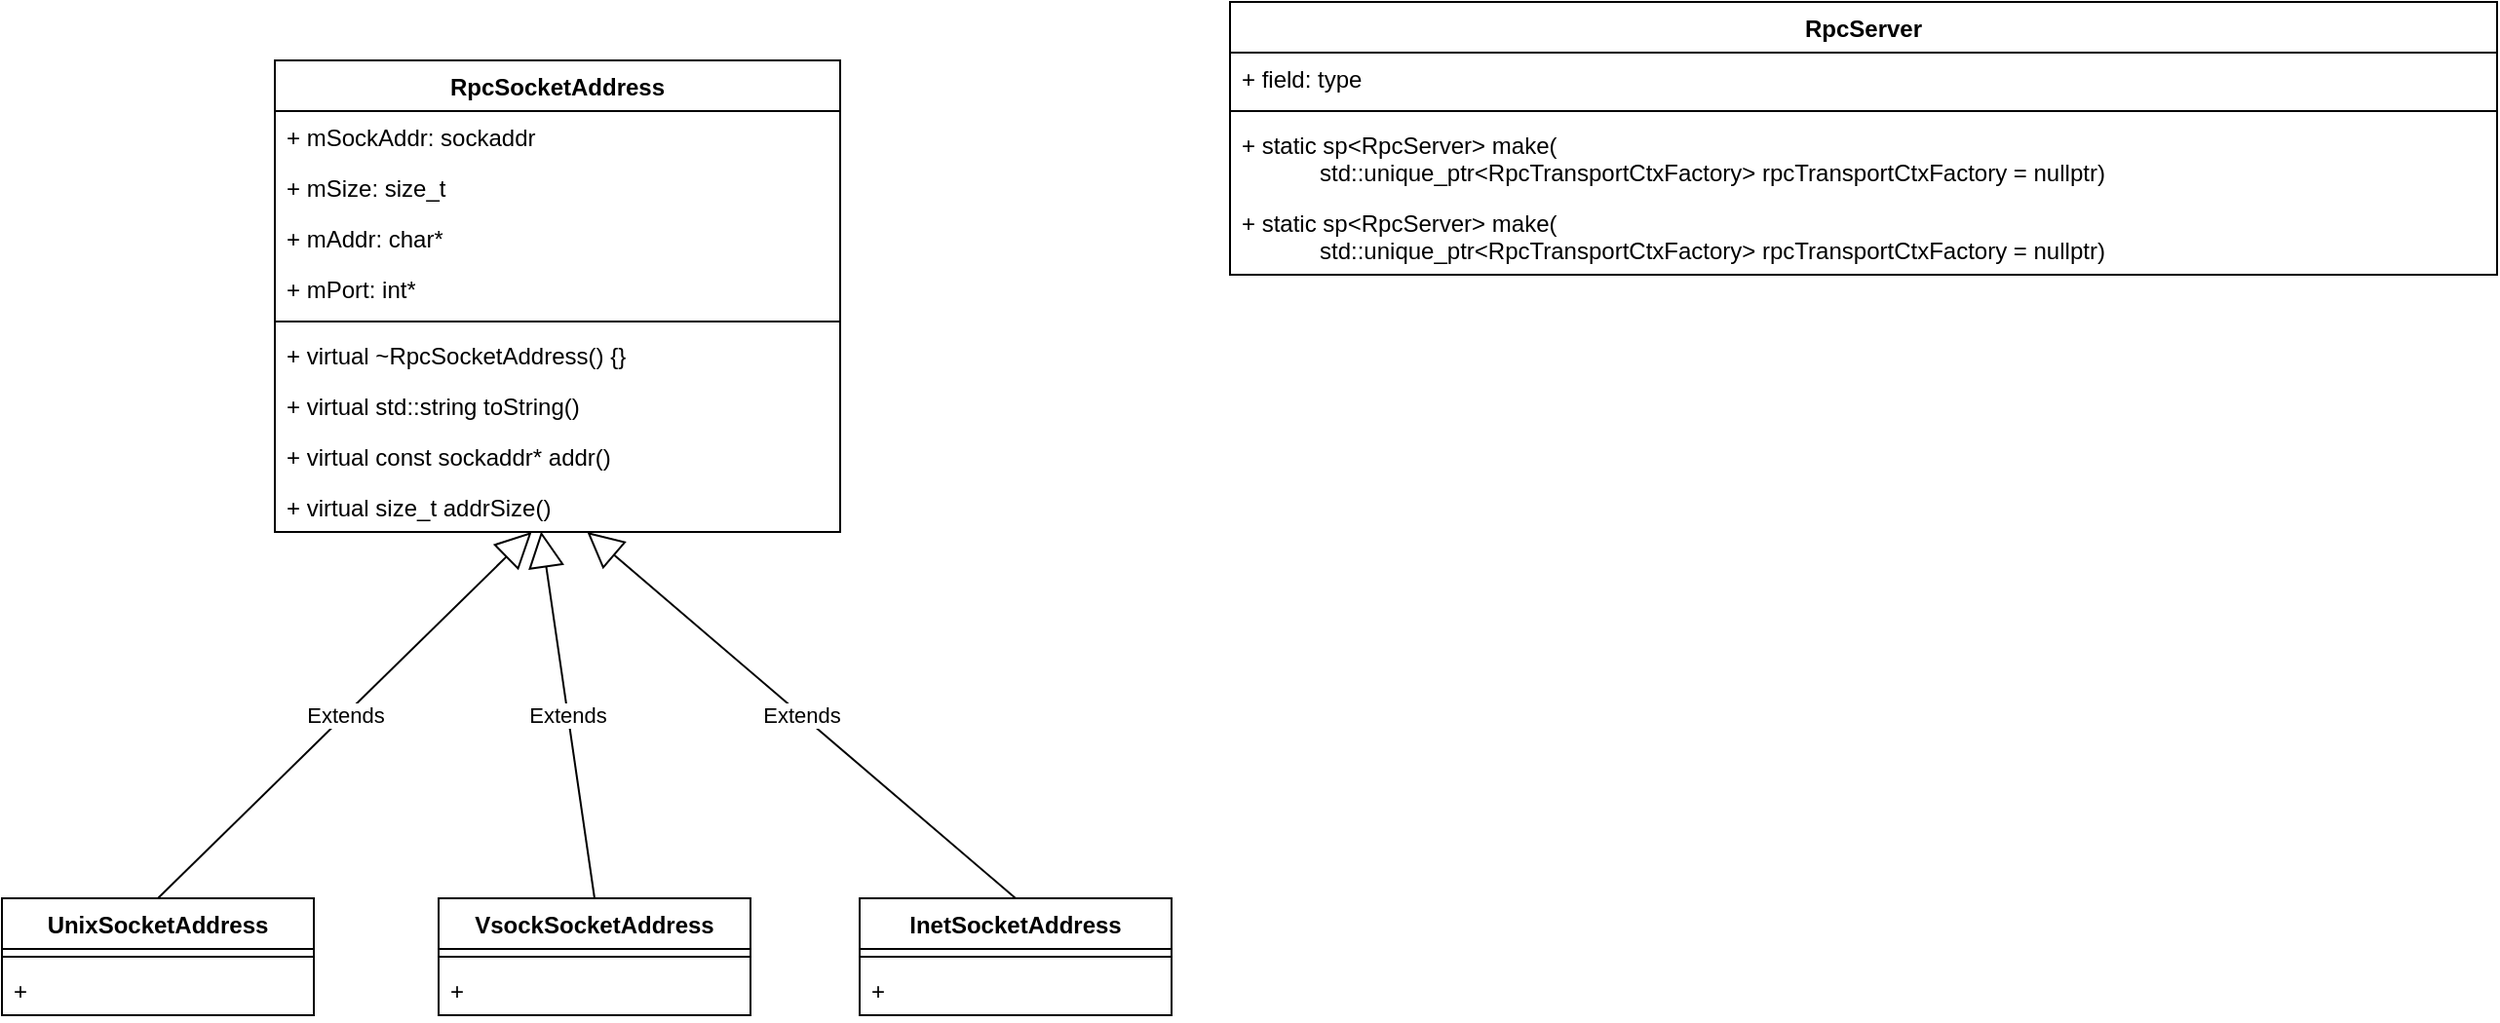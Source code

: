 <mxfile version="24.7.6">
  <diagram name="第 1 页" id="H_8We8UubYNgWz_qhoj8">
    <mxGraphModel dx="1207" dy="661" grid="1" gridSize="10" guides="1" tooltips="1" connect="1" arrows="1" fold="1" page="1" pageScale="1" pageWidth="827" pageHeight="1169" math="0" shadow="0">
      <root>
        <mxCell id="0" />
        <mxCell id="1" parent="0" />
        <mxCell id="p69GbGtiznkZSxi_15MH-1" value="&lt;b style=&quot;border-color: var(--border-color);&quot;&gt;RpcSocketAddress&lt;/b&gt;" style="swimlane;fontStyle=1;align=center;verticalAlign=top;childLayout=stackLayout;horizontal=1;startSize=26;horizontalStack=0;resizeParent=1;resizeParentMax=0;resizeLast=0;collapsible=1;marginBottom=0;whiteSpace=wrap;html=1;" vertex="1" parent="1">
          <mxGeometry x="330" y="120" width="290" height="242" as="geometry">
            <mxRectangle x="350" y="320" width="150" height="30" as="alternateBounds" />
          </mxGeometry>
        </mxCell>
        <mxCell id="p69GbGtiznkZSxi_15MH-27" value="&lt;div&gt;&lt;span style=&quot;background-color: initial;&quot;&gt;+ mSockAddr&lt;/span&gt;&lt;span style=&quot;background-color: initial;&quot;&gt;: sockaddr&lt;/span&gt;&lt;/div&gt;" style="text;strokeColor=none;fillColor=none;align=left;verticalAlign=top;spacingLeft=4;spacingRight=4;overflow=hidden;rotatable=0;points=[[0,0.5],[1,0.5]];portConstraint=eastwest;whiteSpace=wrap;html=1;" vertex="1" parent="p69GbGtiznkZSxi_15MH-1">
          <mxGeometry y="26" width="290" height="26" as="geometry" />
        </mxCell>
        <mxCell id="p69GbGtiznkZSxi_15MH-24" value="&lt;div&gt;&lt;span style=&quot;background-color: initial;&quot;&gt;+ mSize&lt;/span&gt;&lt;span style=&quot;background-color: initial;&quot;&gt;: size_t&lt;/span&gt;&lt;/div&gt;" style="text;strokeColor=none;fillColor=none;align=left;verticalAlign=top;spacingLeft=4;spacingRight=4;overflow=hidden;rotatable=0;points=[[0,0.5],[1,0.5]];portConstraint=eastwest;whiteSpace=wrap;html=1;" vertex="1" parent="p69GbGtiznkZSxi_15MH-1">
          <mxGeometry y="52" width="290" height="26" as="geometry" />
        </mxCell>
        <mxCell id="p69GbGtiznkZSxi_15MH-28" value="&lt;div&gt;&lt;span style=&quot;background-color: initial;&quot;&gt;+ mAddr&lt;/span&gt;&lt;span style=&quot;background-color: initial;&quot;&gt;: char*&lt;/span&gt;&lt;/div&gt;" style="text;strokeColor=none;fillColor=none;align=left;verticalAlign=top;spacingLeft=4;spacingRight=4;overflow=hidden;rotatable=0;points=[[0,0.5],[1,0.5]];portConstraint=eastwest;whiteSpace=wrap;html=1;" vertex="1" parent="p69GbGtiznkZSxi_15MH-1">
          <mxGeometry y="78" width="290" height="26" as="geometry" />
        </mxCell>
        <mxCell id="p69GbGtiznkZSxi_15MH-30" value="&lt;div&gt;&lt;span style=&quot;background-color: initial;&quot;&gt;+ mPort&lt;/span&gt;&lt;span style=&quot;background-color: initial;&quot;&gt;: int&lt;/span&gt;&lt;span style=&quot;background-color: initial;&quot;&gt;*&lt;/span&gt;&lt;/div&gt;" style="text;strokeColor=none;fillColor=none;align=left;verticalAlign=top;spacingLeft=4;spacingRight=4;overflow=hidden;rotatable=0;points=[[0,0.5],[1,0.5]];portConstraint=eastwest;whiteSpace=wrap;html=1;" vertex="1" parent="p69GbGtiznkZSxi_15MH-1">
          <mxGeometry y="104" width="290" height="26" as="geometry" />
        </mxCell>
        <mxCell id="p69GbGtiznkZSxi_15MH-3" value="" style="line;strokeWidth=1;fillColor=none;align=left;verticalAlign=middle;spacingTop=-1;spacingLeft=3;spacingRight=3;rotatable=0;labelPosition=right;points=[];portConstraint=eastwest;strokeColor=inherit;" vertex="1" parent="p69GbGtiznkZSxi_15MH-1">
          <mxGeometry y="130" width="290" height="8" as="geometry" />
        </mxCell>
        <mxCell id="p69GbGtiznkZSxi_15MH-4" value="+ virtual ~RpcSocketAddress() {}" style="text;strokeColor=none;fillColor=none;align=left;verticalAlign=top;spacingLeft=4;spacingRight=4;overflow=hidden;rotatable=0;points=[[0,0.5],[1,0.5]];portConstraint=eastwest;whiteSpace=wrap;html=1;" vertex="1" parent="p69GbGtiznkZSxi_15MH-1">
          <mxGeometry y="138" width="290" height="26" as="geometry" />
        </mxCell>
        <mxCell id="p69GbGtiznkZSxi_15MH-6" value="+&amp;nbsp;virtual std::string toString()" style="text;strokeColor=none;fillColor=none;align=left;verticalAlign=top;spacingLeft=4;spacingRight=4;overflow=hidden;rotatable=0;points=[[0,0.5],[1,0.5]];portConstraint=eastwest;whiteSpace=wrap;html=1;" vertex="1" parent="p69GbGtiznkZSxi_15MH-1">
          <mxGeometry y="164" width="290" height="26" as="geometry" />
        </mxCell>
        <mxCell id="p69GbGtiznkZSxi_15MH-7" value="+ virtual const sockaddr* addr()" style="text;strokeColor=none;fillColor=none;align=left;verticalAlign=top;spacingLeft=4;spacingRight=4;overflow=hidden;rotatable=0;points=[[0,0.5],[1,0.5]];portConstraint=eastwest;whiteSpace=wrap;html=1;" vertex="1" parent="p69GbGtiznkZSxi_15MH-1">
          <mxGeometry y="190" width="290" height="26" as="geometry" />
        </mxCell>
        <mxCell id="p69GbGtiznkZSxi_15MH-8" value="+ virtual size_t addrSize()" style="text;strokeColor=none;fillColor=none;align=left;verticalAlign=top;spacingLeft=4;spacingRight=4;overflow=hidden;rotatable=0;points=[[0,0.5],[1,0.5]];portConstraint=eastwest;whiteSpace=wrap;html=1;" vertex="1" parent="p69GbGtiznkZSxi_15MH-1">
          <mxGeometry y="216" width="290" height="26" as="geometry" />
        </mxCell>
        <mxCell id="p69GbGtiznkZSxi_15MH-9" value="UnixSocketAddress" style="swimlane;fontStyle=1;align=center;verticalAlign=top;childLayout=stackLayout;horizontal=1;startSize=26;horizontalStack=0;resizeParent=1;resizeParentMax=0;resizeLast=0;collapsible=1;marginBottom=0;whiteSpace=wrap;html=1;" vertex="1" parent="1">
          <mxGeometry x="190" y="550" width="160" height="60" as="geometry" />
        </mxCell>
        <mxCell id="p69GbGtiznkZSxi_15MH-11" value="" style="line;strokeWidth=1;fillColor=none;align=left;verticalAlign=middle;spacingTop=-1;spacingLeft=3;spacingRight=3;rotatable=0;labelPosition=right;points=[];portConstraint=eastwest;strokeColor=inherit;" vertex="1" parent="p69GbGtiznkZSxi_15MH-9">
          <mxGeometry y="26" width="160" height="8" as="geometry" />
        </mxCell>
        <mxCell id="p69GbGtiznkZSxi_15MH-12" value="+&amp;nbsp;" style="text;strokeColor=none;fillColor=none;align=left;verticalAlign=top;spacingLeft=4;spacingRight=4;overflow=hidden;rotatable=0;points=[[0,0.5],[1,0.5]];portConstraint=eastwest;whiteSpace=wrap;html=1;" vertex="1" parent="p69GbGtiznkZSxi_15MH-9">
          <mxGeometry y="34" width="160" height="26" as="geometry" />
        </mxCell>
        <mxCell id="p69GbGtiznkZSxi_15MH-13" value="Extends" style="endArrow=block;endSize=16;endFill=0;html=1;rounded=0;exitX=0.5;exitY=0;exitDx=0;exitDy=0;" edge="1" parent="1" source="p69GbGtiznkZSxi_15MH-9" target="p69GbGtiznkZSxi_15MH-8">
          <mxGeometry width="160" relative="1" as="geometry">
            <mxPoint x="430" y="500" as="sourcePoint" />
            <mxPoint x="420" y="400" as="targetPoint" />
          </mxGeometry>
        </mxCell>
        <mxCell id="p69GbGtiznkZSxi_15MH-14" value="VsockSocketAddress" style="swimlane;fontStyle=1;align=center;verticalAlign=top;childLayout=stackLayout;horizontal=1;startSize=26;horizontalStack=0;resizeParent=1;resizeParentMax=0;resizeLast=0;collapsible=1;marginBottom=0;whiteSpace=wrap;html=1;" vertex="1" parent="1">
          <mxGeometry x="414" y="550" width="160" height="60" as="geometry" />
        </mxCell>
        <mxCell id="p69GbGtiznkZSxi_15MH-15" value="" style="line;strokeWidth=1;fillColor=none;align=left;verticalAlign=middle;spacingTop=-1;spacingLeft=3;spacingRight=3;rotatable=0;labelPosition=right;points=[];portConstraint=eastwest;strokeColor=inherit;" vertex="1" parent="p69GbGtiznkZSxi_15MH-14">
          <mxGeometry y="26" width="160" height="8" as="geometry" />
        </mxCell>
        <mxCell id="p69GbGtiznkZSxi_15MH-16" value="+&amp;nbsp;" style="text;strokeColor=none;fillColor=none;align=left;verticalAlign=top;spacingLeft=4;spacingRight=4;overflow=hidden;rotatable=0;points=[[0,0.5],[1,0.5]];portConstraint=eastwest;whiteSpace=wrap;html=1;" vertex="1" parent="p69GbGtiznkZSxi_15MH-14">
          <mxGeometry y="34" width="160" height="26" as="geometry" />
        </mxCell>
        <mxCell id="p69GbGtiznkZSxi_15MH-17" value="&lt;div&gt;InetSocketAddress&lt;/div&gt;" style="swimlane;fontStyle=1;align=center;verticalAlign=top;childLayout=stackLayout;horizontal=1;startSize=26;horizontalStack=0;resizeParent=1;resizeParentMax=0;resizeLast=0;collapsible=1;marginBottom=0;whiteSpace=wrap;html=1;" vertex="1" parent="1">
          <mxGeometry x="630" y="550" width="160" height="60" as="geometry" />
        </mxCell>
        <mxCell id="p69GbGtiznkZSxi_15MH-18" value="" style="line;strokeWidth=1;fillColor=none;align=left;verticalAlign=middle;spacingTop=-1;spacingLeft=3;spacingRight=3;rotatable=0;labelPosition=right;points=[];portConstraint=eastwest;strokeColor=inherit;" vertex="1" parent="p69GbGtiznkZSxi_15MH-17">
          <mxGeometry y="26" width="160" height="8" as="geometry" />
        </mxCell>
        <mxCell id="p69GbGtiznkZSxi_15MH-19" value="+&amp;nbsp;" style="text;strokeColor=none;fillColor=none;align=left;verticalAlign=top;spacingLeft=4;spacingRight=4;overflow=hidden;rotatable=0;points=[[0,0.5],[1,0.5]];portConstraint=eastwest;whiteSpace=wrap;html=1;" vertex="1" parent="p69GbGtiznkZSxi_15MH-17">
          <mxGeometry y="34" width="160" height="26" as="geometry" />
        </mxCell>
        <mxCell id="p69GbGtiznkZSxi_15MH-20" value="Extends" style="endArrow=block;endSize=16;endFill=0;html=1;rounded=0;exitX=0.5;exitY=0;exitDx=0;exitDy=0;" edge="1" parent="1" source="p69GbGtiznkZSxi_15MH-17" target="p69GbGtiznkZSxi_15MH-8">
          <mxGeometry width="160" relative="1" as="geometry">
            <mxPoint x="280" y="560" as="sourcePoint" />
            <mxPoint x="490" y="430" as="targetPoint" />
          </mxGeometry>
        </mxCell>
        <mxCell id="p69GbGtiznkZSxi_15MH-21" value="Extends" style="endArrow=block;endSize=16;endFill=0;html=1;rounded=0;exitX=0.5;exitY=0;exitDx=0;exitDy=0;entryX=0.471;entryY=0.991;entryDx=0;entryDy=0;entryPerimeter=0;" edge="1" parent="1" source="p69GbGtiznkZSxi_15MH-14" target="p69GbGtiznkZSxi_15MH-8">
          <mxGeometry width="160" relative="1" as="geometry">
            <mxPoint x="290" y="570" as="sourcePoint" />
            <mxPoint x="480" y="450" as="targetPoint" />
          </mxGeometry>
        </mxCell>
        <mxCell id="p69GbGtiznkZSxi_15MH-32" value="RpcServer" style="swimlane;fontStyle=1;align=center;verticalAlign=top;childLayout=stackLayout;horizontal=1;startSize=26;horizontalStack=0;resizeParent=1;resizeParentMax=0;resizeLast=0;collapsible=1;marginBottom=0;whiteSpace=wrap;html=1;" vertex="1" parent="1">
          <mxGeometry x="820" y="90" width="650" height="140" as="geometry" />
        </mxCell>
        <mxCell id="p69GbGtiznkZSxi_15MH-33" value="+ field: type" style="text;strokeColor=none;fillColor=none;align=left;verticalAlign=top;spacingLeft=4;spacingRight=4;overflow=hidden;rotatable=0;points=[[0,0.5],[1,0.5]];portConstraint=eastwest;whiteSpace=wrap;html=1;" vertex="1" parent="p69GbGtiznkZSxi_15MH-32">
          <mxGeometry y="26" width="650" height="26" as="geometry" />
        </mxCell>
        <mxCell id="p69GbGtiznkZSxi_15MH-34" value="" style="line;strokeWidth=1;fillColor=none;align=left;verticalAlign=middle;spacingTop=-1;spacingLeft=3;spacingRight=3;rotatable=0;labelPosition=right;points=[];portConstraint=eastwest;strokeColor=inherit;" vertex="1" parent="p69GbGtiznkZSxi_15MH-32">
          <mxGeometry y="52" width="650" height="8" as="geometry" />
        </mxCell>
        <mxCell id="p69GbGtiznkZSxi_15MH-35" value="+&amp;nbsp;&lt;span style=&quot;background-color: initial;&quot;&gt;static sp&amp;lt;RpcServer&amp;gt; make(&lt;/span&gt;&lt;div&gt;&amp;nbsp; &amp;nbsp; &amp;nbsp; &amp;nbsp; &amp;nbsp; &amp;nbsp; std::unique_ptr&amp;lt;RpcTransportCtxFactory&amp;gt; rpcTransportCtxFactory = nullptr)&lt;/div&gt;" style="text;strokeColor=none;fillColor=none;align=left;verticalAlign=top;spacingLeft=4;spacingRight=4;overflow=hidden;rotatable=0;points=[[0,0.5],[1,0.5]];portConstraint=eastwest;whiteSpace=wrap;html=1;" vertex="1" parent="p69GbGtiznkZSxi_15MH-32">
          <mxGeometry y="60" width="650" height="40" as="geometry" />
        </mxCell>
        <mxCell id="p69GbGtiznkZSxi_15MH-36" value="+&amp;nbsp;&lt;span style=&quot;background-color: initial;&quot;&gt;static sp&amp;lt;RpcServer&amp;gt; make(&lt;/span&gt;&lt;div&gt;&amp;nbsp; &amp;nbsp; &amp;nbsp; &amp;nbsp; &amp;nbsp; &amp;nbsp; std::unique_ptr&amp;lt;RpcTransportCtxFactory&amp;gt; rpcTransportCtxFactory = nullptr)&lt;/div&gt;" style="text;strokeColor=none;fillColor=none;align=left;verticalAlign=top;spacingLeft=4;spacingRight=4;overflow=hidden;rotatable=0;points=[[0,0.5],[1,0.5]];portConstraint=eastwest;whiteSpace=wrap;html=1;" vertex="1" parent="p69GbGtiznkZSxi_15MH-32">
          <mxGeometry y="100" width="650" height="40" as="geometry" />
        </mxCell>
      </root>
    </mxGraphModel>
  </diagram>
</mxfile>
